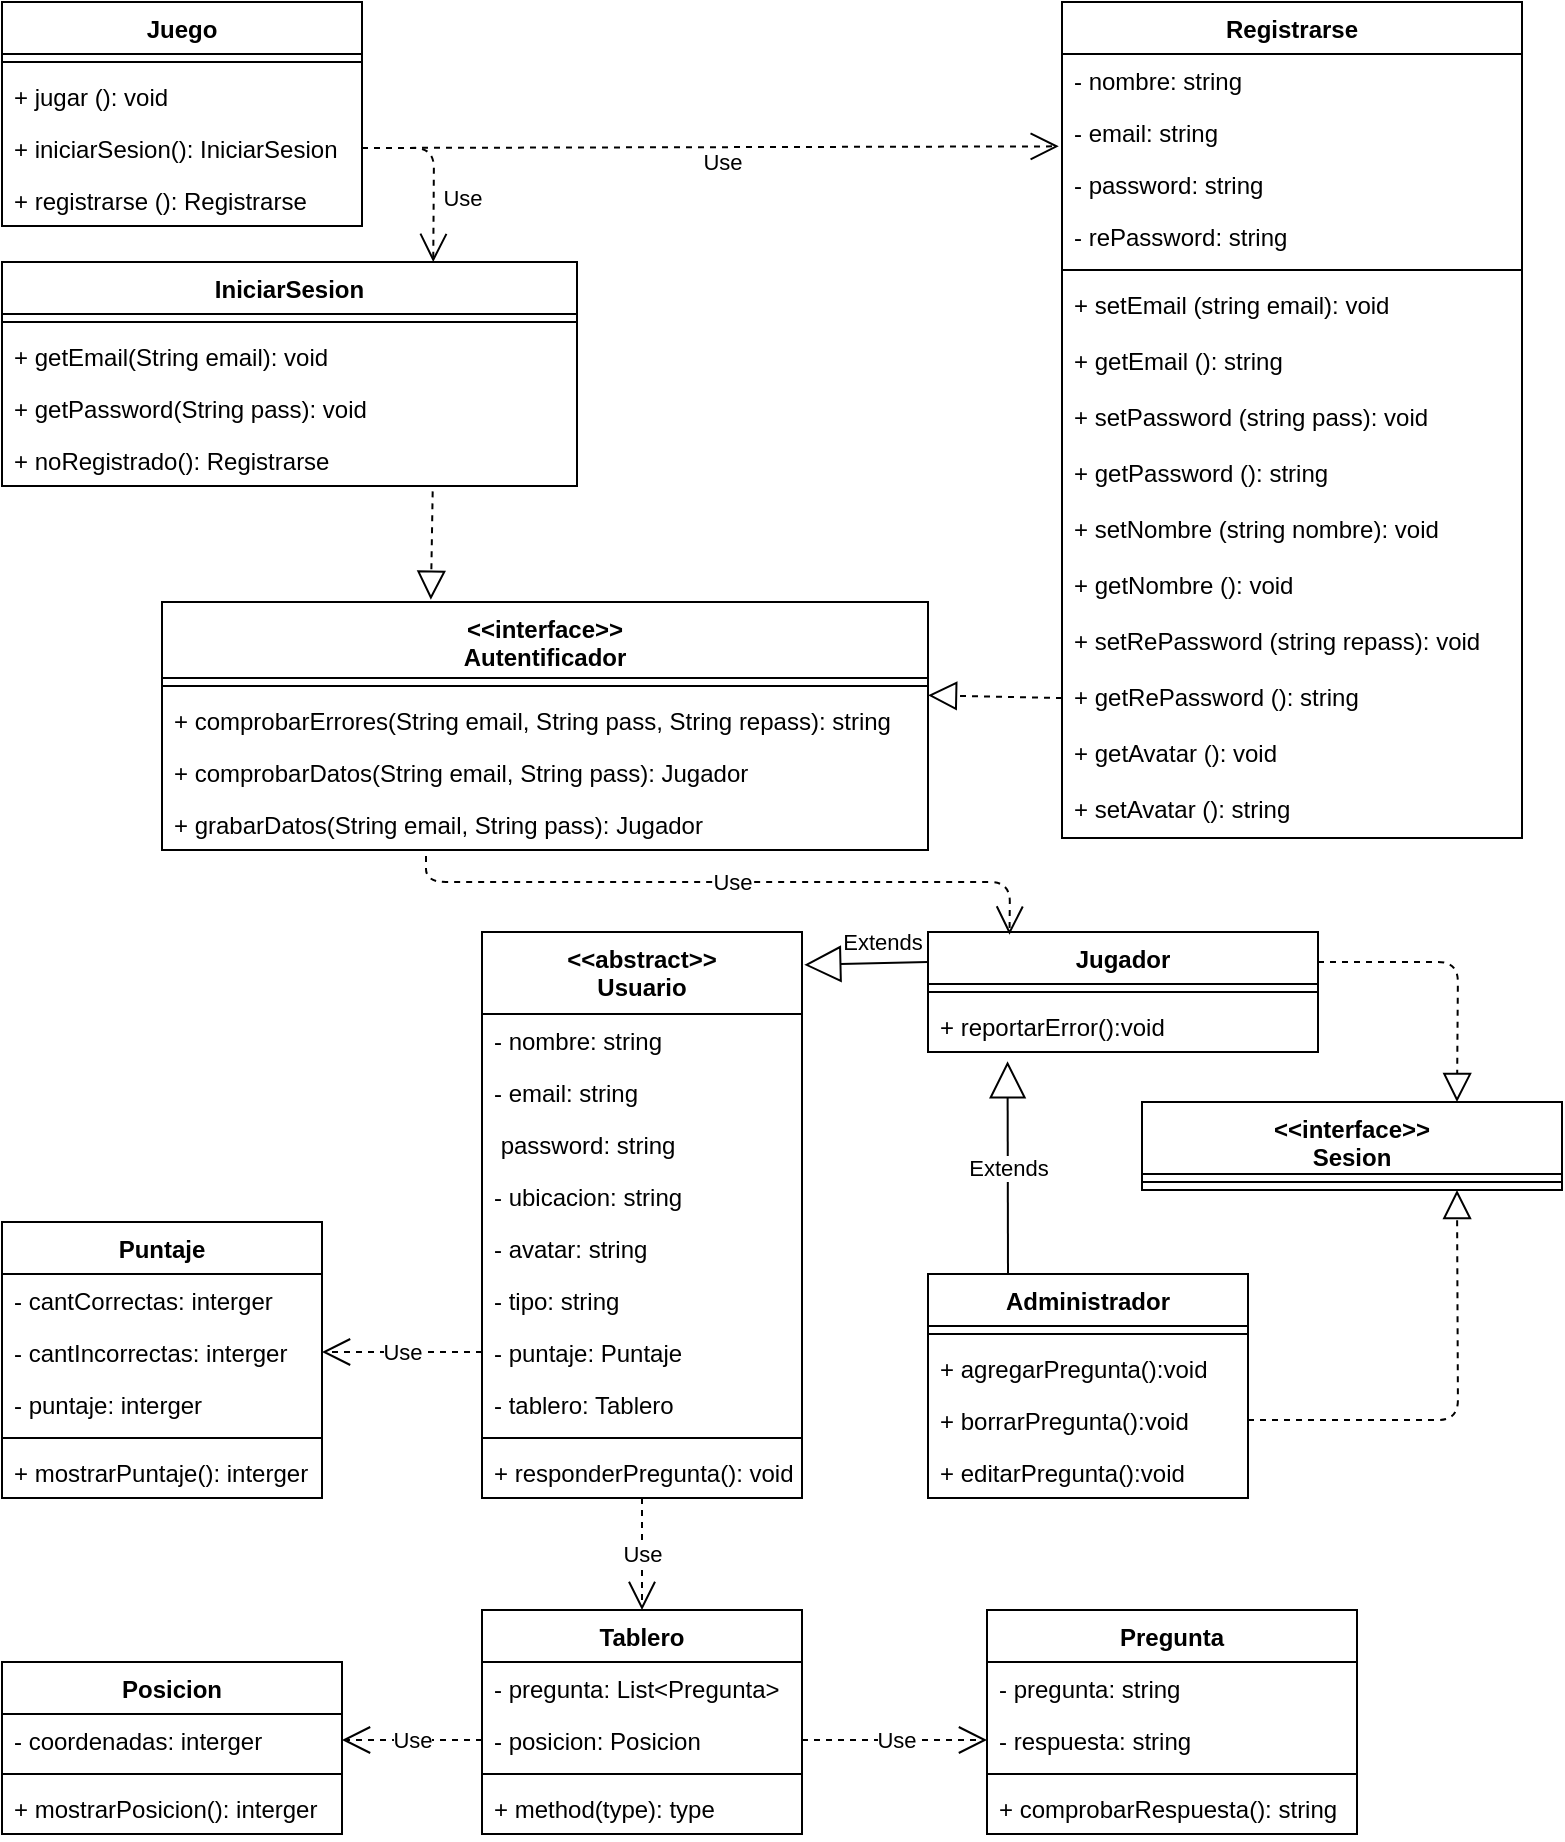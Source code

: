 <mxfile version="12.4.3" type="device" pages="1"><diagram id="LV-7tLsO_5G70Lf-zQmv" name="Page-1"><mxGraphModel dx="1118" dy="471" grid="1" gridSize="10" guides="1" tooltips="1" connect="1" arrows="1" fold="1" page="1" pageScale="1" pageWidth="827" pageHeight="1169" math="0" shadow="0"><root><mxCell id="0"/><mxCell id="1" parent="0"/><mxCell id="Bk5BA-jMQv9knJt7Rfd5-1" value="Juego" style="swimlane;fontStyle=1;align=center;verticalAlign=top;childLayout=stackLayout;horizontal=1;startSize=26;horizontalStack=0;resizeParent=1;resizeParentMax=0;resizeLast=0;collapsible=1;marginBottom=0;" parent="1" vertex="1"><mxGeometry x="40" y="40" width="180" height="112" as="geometry"/></mxCell><mxCell id="Bk5BA-jMQv9knJt7Rfd5-3" value="" style="line;strokeWidth=1;fillColor=none;align=left;verticalAlign=middle;spacingTop=-1;spacingLeft=3;spacingRight=3;rotatable=0;labelPosition=right;points=[];portConstraint=eastwest;" parent="Bk5BA-jMQv9knJt7Rfd5-1" vertex="1"><mxGeometry y="26" width="180" height="8" as="geometry"/></mxCell><mxCell id="Bk5BA-jMQv9knJt7Rfd5-4" value="+ jugar (): void" style="text;strokeColor=none;fillColor=none;align=left;verticalAlign=top;spacingLeft=4;spacingRight=4;overflow=hidden;rotatable=0;points=[[0,0.5],[1,0.5]];portConstraint=eastwest;" parent="Bk5BA-jMQv9knJt7Rfd5-1" vertex="1"><mxGeometry y="34" width="180" height="26" as="geometry"/></mxCell><mxCell id="CwTRaLQh0MgWLr1m6P73-35" value="+ iniciarSesion(): IniciarSesion" style="text;strokeColor=none;fillColor=none;align=left;verticalAlign=top;spacingLeft=4;spacingRight=4;overflow=hidden;rotatable=0;points=[[0,0.5],[1,0.5]];portConstraint=eastwest;" vertex="1" parent="Bk5BA-jMQv9knJt7Rfd5-1"><mxGeometry y="60" width="180" height="26" as="geometry"/></mxCell><mxCell id="CwTRaLQh0MgWLr1m6P73-36" value="+ registrarse (): Registrarse" style="text;strokeColor=none;fillColor=none;align=left;verticalAlign=top;spacingLeft=4;spacingRight=4;overflow=hidden;rotatable=0;points=[[0,0.5],[1,0.5]];portConstraint=eastwest;" vertex="1" parent="Bk5BA-jMQv9knJt7Rfd5-1"><mxGeometry y="86" width="180" height="26" as="geometry"/></mxCell><mxCell id="Bk5BA-jMQv9knJt7Rfd5-5" value="Registrarse" style="swimlane;fontStyle=1;align=center;verticalAlign=top;childLayout=stackLayout;horizontal=1;startSize=26;horizontalStack=0;resizeParent=1;resizeParentMax=0;resizeLast=0;collapsible=1;marginBottom=0;" parent="1" vertex="1"><mxGeometry x="570" y="40" width="230" height="418" as="geometry"/></mxCell><mxCell id="Bk5BA-jMQv9knJt7Rfd5-10" value="- nombre: string" style="text;strokeColor=none;fillColor=none;align=left;verticalAlign=top;spacingLeft=4;spacingRight=4;overflow=hidden;rotatable=0;points=[[0,0.5],[1,0.5]];portConstraint=eastwest;" parent="Bk5BA-jMQv9knJt7Rfd5-5" vertex="1"><mxGeometry y="26" width="230" height="26" as="geometry"/></mxCell><mxCell id="Bk5BA-jMQv9knJt7Rfd5-6" value="- email: string" style="text;strokeColor=none;fillColor=none;align=left;verticalAlign=top;spacingLeft=4;spacingRight=4;overflow=hidden;rotatable=0;points=[[0,0.5],[1,0.5]];portConstraint=eastwest;" parent="Bk5BA-jMQv9knJt7Rfd5-5" vertex="1"><mxGeometry y="52" width="230" height="26" as="geometry"/></mxCell><mxCell id="Bk5BA-jMQv9knJt7Rfd5-9" value="- password: string" style="text;strokeColor=none;fillColor=none;align=left;verticalAlign=top;spacingLeft=4;spacingRight=4;overflow=hidden;rotatable=0;points=[[0,0.5],[1,0.5]];portConstraint=eastwest;" parent="Bk5BA-jMQv9knJt7Rfd5-5" vertex="1"><mxGeometry y="78" width="230" height="26" as="geometry"/></mxCell><mxCell id="CwTRaLQh0MgWLr1m6P73-30" value="- rePassword: string" style="text;strokeColor=none;fillColor=none;align=left;verticalAlign=top;spacingLeft=4;spacingRight=4;overflow=hidden;rotatable=0;points=[[0,0.5],[1,0.5]];portConstraint=eastwest;" vertex="1" parent="Bk5BA-jMQv9knJt7Rfd5-5"><mxGeometry y="104" width="230" height="26" as="geometry"/></mxCell><mxCell id="Bk5BA-jMQv9knJt7Rfd5-7" value="" style="line;strokeWidth=1;fillColor=none;align=left;verticalAlign=middle;spacingTop=-1;spacingLeft=3;spacingRight=3;rotatable=0;labelPosition=right;points=[];portConstraint=eastwest;" parent="Bk5BA-jMQv9knJt7Rfd5-5" vertex="1"><mxGeometry y="130" width="230" height="8" as="geometry"/></mxCell><mxCell id="Bk5BA-jMQv9knJt7Rfd5-8" value="+ setEmail (string email): void&#10;" style="text;strokeColor=none;fillColor=none;align=left;verticalAlign=top;spacingLeft=4;spacingRight=4;overflow=hidden;rotatable=0;points=[[0,0.5],[1,0.5]];portConstraint=eastwest;" parent="Bk5BA-jMQv9knJt7Rfd5-5" vertex="1"><mxGeometry y="138" width="230" height="28" as="geometry"/></mxCell><mxCell id="Bk5BA-jMQv9knJt7Rfd5-11" value="+ getEmail (): string&#10;" style="text;strokeColor=none;fillColor=none;align=left;verticalAlign=top;spacingLeft=4;spacingRight=4;overflow=hidden;rotatable=0;points=[[0,0.5],[1,0.5]];portConstraint=eastwest;" parent="Bk5BA-jMQv9knJt7Rfd5-5" vertex="1"><mxGeometry y="166" width="230" height="28" as="geometry"/></mxCell><mxCell id="Bk5BA-jMQv9knJt7Rfd5-12" value="+ setPassword (string pass): void" style="text;strokeColor=none;fillColor=none;align=left;verticalAlign=top;spacingLeft=4;spacingRight=4;overflow=hidden;rotatable=0;points=[[0,0.5],[1,0.5]];portConstraint=eastwest;" parent="Bk5BA-jMQv9knJt7Rfd5-5" vertex="1"><mxGeometry y="194" width="230" height="28" as="geometry"/></mxCell><mxCell id="CwTRaLQh0MgWLr1m6P73-17" value="+ getPassword (): string" style="text;strokeColor=none;fillColor=none;align=left;verticalAlign=top;spacingLeft=4;spacingRight=4;overflow=hidden;rotatable=0;points=[[0,0.5],[1,0.5]];portConstraint=eastwest;" vertex="1" parent="Bk5BA-jMQv9knJt7Rfd5-5"><mxGeometry y="222" width="230" height="28" as="geometry"/></mxCell><mxCell id="CwTRaLQh0MgWLr1m6P73-18" value="+ setNombre (string nombre): void" style="text;strokeColor=none;fillColor=none;align=left;verticalAlign=top;spacingLeft=4;spacingRight=4;overflow=hidden;rotatable=0;points=[[0,0.5],[1,0.5]];portConstraint=eastwest;" vertex="1" parent="Bk5BA-jMQv9knJt7Rfd5-5"><mxGeometry y="250" width="230" height="28" as="geometry"/></mxCell><mxCell id="CwTRaLQh0MgWLr1m6P73-19" value="+ getNombre (): void" style="text;strokeColor=none;fillColor=none;align=left;verticalAlign=top;spacingLeft=4;spacingRight=4;overflow=hidden;rotatable=0;points=[[0,0.5],[1,0.5]];portConstraint=eastwest;" vertex="1" parent="Bk5BA-jMQv9knJt7Rfd5-5"><mxGeometry y="278" width="230" height="28" as="geometry"/></mxCell><mxCell id="CwTRaLQh0MgWLr1m6P73-31" value="+ setRePassword (string repass): void" style="text;strokeColor=none;fillColor=none;align=left;verticalAlign=top;spacingLeft=4;spacingRight=4;overflow=hidden;rotatable=0;points=[[0,0.5],[1,0.5]];portConstraint=eastwest;" vertex="1" parent="Bk5BA-jMQv9knJt7Rfd5-5"><mxGeometry y="306" width="230" height="28" as="geometry"/></mxCell><mxCell id="CwTRaLQh0MgWLr1m6P73-32" value="+ getRePassword (): string" style="text;strokeColor=none;fillColor=none;align=left;verticalAlign=top;spacingLeft=4;spacingRight=4;overflow=hidden;rotatable=0;points=[[0,0.5],[1,0.5]];portConstraint=eastwest;" vertex="1" parent="Bk5BA-jMQv9knJt7Rfd5-5"><mxGeometry y="334" width="230" height="28" as="geometry"/></mxCell><mxCell id="CwTRaLQh0MgWLr1m6P73-45" value="+ getAvatar (): void" style="text;strokeColor=none;fillColor=none;align=left;verticalAlign=top;spacingLeft=4;spacingRight=4;overflow=hidden;rotatable=0;points=[[0,0.5],[1,0.5]];portConstraint=eastwest;" vertex="1" parent="Bk5BA-jMQv9knJt7Rfd5-5"><mxGeometry y="362" width="230" height="28" as="geometry"/></mxCell><mxCell id="CwTRaLQh0MgWLr1m6P73-46" value="+ setAvatar (): string" style="text;strokeColor=none;fillColor=none;align=left;verticalAlign=top;spacingLeft=4;spacingRight=4;overflow=hidden;rotatable=0;points=[[0,0.5],[1,0.5]];portConstraint=eastwest;" vertex="1" parent="Bk5BA-jMQv9knJt7Rfd5-5"><mxGeometry y="390" width="230" height="28" as="geometry"/></mxCell><mxCell id="Bk5BA-jMQv9knJt7Rfd5-19" value="&lt;&lt;interface&gt;&gt;&#10;Autentificador" style="swimlane;fontStyle=1;align=center;verticalAlign=top;childLayout=stackLayout;horizontal=1;startSize=38;horizontalStack=0;resizeParent=1;resizeParentMax=0;resizeLast=0;collapsible=1;marginBottom=0;" parent="1" vertex="1"><mxGeometry x="120" y="340" width="383" height="124" as="geometry"/></mxCell><mxCell id="Bk5BA-jMQv9knJt7Rfd5-21" value="" style="line;strokeWidth=1;fillColor=none;align=left;verticalAlign=middle;spacingTop=-1;spacingLeft=3;spacingRight=3;rotatable=0;labelPosition=right;points=[];portConstraint=eastwest;" parent="Bk5BA-jMQv9knJt7Rfd5-19" vertex="1"><mxGeometry y="38" width="383" height="8" as="geometry"/></mxCell><mxCell id="Bk5BA-jMQv9knJt7Rfd5-22" value="+ comprobarErrores(String email, String pass, String repass): string" style="text;strokeColor=none;fillColor=none;align=left;verticalAlign=top;spacingLeft=4;spacingRight=4;overflow=hidden;rotatable=0;points=[[0,0.5],[1,0.5]];portConstraint=eastwest;" parent="Bk5BA-jMQv9knJt7Rfd5-19" vertex="1"><mxGeometry y="46" width="383" height="26" as="geometry"/></mxCell><mxCell id="CwTRaLQh0MgWLr1m6P73-29" value="+ comprobarDatos(String email, String pass): Jugador" style="text;strokeColor=none;fillColor=none;align=left;verticalAlign=top;spacingLeft=4;spacingRight=4;overflow=hidden;rotatable=0;points=[[0,0.5],[1,0.5]];portConstraint=eastwest;" vertex="1" parent="Bk5BA-jMQv9knJt7Rfd5-19"><mxGeometry y="72" width="383" height="26" as="geometry"/></mxCell><mxCell id="CwTRaLQh0MgWLr1m6P73-26" value="+ grabarDatos(String email, String pass): Jugador" style="text;strokeColor=none;fillColor=none;align=left;verticalAlign=top;spacingLeft=4;spacingRight=4;overflow=hidden;rotatable=0;points=[[0,0.5],[1,0.5]];portConstraint=eastwest;" vertex="1" parent="Bk5BA-jMQv9knJt7Rfd5-19"><mxGeometry y="98" width="383" height="26" as="geometry"/></mxCell><mxCell id="Bk5BA-jMQv9knJt7Rfd5-23" value="Administrador" style="swimlane;fontStyle=1;align=center;verticalAlign=top;childLayout=stackLayout;horizontal=1;startSize=26;horizontalStack=0;resizeParent=1;resizeParentMax=0;resizeLast=0;collapsible=1;marginBottom=0;" parent="1" vertex="1"><mxGeometry x="503" y="676" width="160" height="112" as="geometry"/></mxCell><mxCell id="Bk5BA-jMQv9knJt7Rfd5-25" value="" style="line;strokeWidth=1;fillColor=none;align=left;verticalAlign=middle;spacingTop=-1;spacingLeft=3;spacingRight=3;rotatable=0;labelPosition=right;points=[];portConstraint=eastwest;" parent="Bk5BA-jMQv9knJt7Rfd5-23" vertex="1"><mxGeometry y="26" width="160" height="8" as="geometry"/></mxCell><mxCell id="Bk5BA-jMQv9knJt7Rfd5-26" value="+ agregarPregunta():void" style="text;strokeColor=none;fillColor=none;align=left;verticalAlign=top;spacingLeft=4;spacingRight=4;overflow=hidden;rotatable=0;points=[[0,0.5],[1,0.5]];portConstraint=eastwest;" parent="Bk5BA-jMQv9knJt7Rfd5-23" vertex="1"><mxGeometry y="34" width="160" height="26" as="geometry"/></mxCell><mxCell id="CwTRaLQh0MgWLr1m6P73-50" value="+ borrarPregunta():void" style="text;strokeColor=none;fillColor=none;align=left;verticalAlign=top;spacingLeft=4;spacingRight=4;overflow=hidden;rotatable=0;points=[[0,0.5],[1,0.5]];portConstraint=eastwest;" vertex="1" parent="Bk5BA-jMQv9knJt7Rfd5-23"><mxGeometry y="60" width="160" height="26" as="geometry"/></mxCell><mxCell id="CwTRaLQh0MgWLr1m6P73-51" value="+ editarPregunta():void" style="text;strokeColor=none;fillColor=none;align=left;verticalAlign=top;spacingLeft=4;spacingRight=4;overflow=hidden;rotatable=0;points=[[0,0.5],[1,0.5]];portConstraint=eastwest;" vertex="1" parent="Bk5BA-jMQv9knJt7Rfd5-23"><mxGeometry y="86" width="160" height="26" as="geometry"/></mxCell><mxCell id="Bk5BA-jMQv9knJt7Rfd5-27" value="Jugador" style="swimlane;fontStyle=1;align=center;verticalAlign=top;childLayout=stackLayout;horizontal=1;startSize=26;horizontalStack=0;resizeParent=1;resizeParentMax=0;resizeLast=0;collapsible=1;marginBottom=0;" parent="1" vertex="1"><mxGeometry x="503" y="505" width="195" height="60" as="geometry"/></mxCell><mxCell id="Bk5BA-jMQv9knJt7Rfd5-29" value="" style="line;strokeWidth=1;fillColor=none;align=left;verticalAlign=middle;spacingTop=-1;spacingLeft=3;spacingRight=3;rotatable=0;labelPosition=right;points=[];portConstraint=eastwest;" parent="Bk5BA-jMQv9knJt7Rfd5-27" vertex="1"><mxGeometry y="26" width="195" height="8" as="geometry"/></mxCell><mxCell id="Bk5BA-jMQv9knJt7Rfd5-30" value="+ reportarError():void" style="text;strokeColor=none;fillColor=none;align=left;verticalAlign=top;spacingLeft=4;spacingRight=4;overflow=hidden;rotatable=0;points=[[0,0.5],[1,0.5]];portConstraint=eastwest;" parent="Bk5BA-jMQv9knJt7Rfd5-27" vertex="1"><mxGeometry y="34" width="195" height="26" as="geometry"/></mxCell><mxCell id="Bk5BA-jMQv9knJt7Rfd5-31" value="&lt;&lt;interface&gt;&gt;&#10;Sesion" style="swimlane;fontStyle=1;align=center;verticalAlign=top;childLayout=stackLayout;horizontal=1;startSize=36;horizontalStack=0;resizeParent=1;resizeParentMax=0;resizeLast=0;collapsible=1;marginBottom=0;" parent="1" vertex="1"><mxGeometry x="610" y="590" width="210" height="44" as="geometry"/></mxCell><mxCell id="Bk5BA-jMQv9knJt7Rfd5-33" value="" style="line;strokeWidth=1;fillColor=none;align=left;verticalAlign=middle;spacingTop=-1;spacingLeft=3;spacingRight=3;rotatable=0;labelPosition=right;points=[];portConstraint=eastwest;" parent="Bk5BA-jMQv9knJt7Rfd5-31" vertex="1"><mxGeometry y="36" width="210" height="8" as="geometry"/></mxCell><mxCell id="Bk5BA-jMQv9knJt7Rfd5-35" value="IniciarSesion" style="swimlane;fontStyle=1;align=center;verticalAlign=top;childLayout=stackLayout;horizontal=1;startSize=26;horizontalStack=0;resizeParent=1;resizeParentMax=0;resizeLast=0;collapsible=1;marginBottom=0;" parent="1" vertex="1"><mxGeometry x="40" y="170" width="287.5" height="112" as="geometry"/></mxCell><mxCell id="Bk5BA-jMQv9knJt7Rfd5-37" value="" style="line;strokeWidth=1;fillColor=none;align=left;verticalAlign=middle;spacingTop=-1;spacingLeft=3;spacingRight=3;rotatable=0;labelPosition=right;points=[];portConstraint=eastwest;" parent="Bk5BA-jMQv9knJt7Rfd5-35" vertex="1"><mxGeometry y="26" width="287.5" height="8" as="geometry"/></mxCell><mxCell id="Bk5BA-jMQv9knJt7Rfd5-38" value="+ getEmail(String email): void" style="text;strokeColor=none;fillColor=none;align=left;verticalAlign=top;spacingLeft=4;spacingRight=4;overflow=hidden;rotatable=0;points=[[0,0.5],[1,0.5]];portConstraint=eastwest;" parent="Bk5BA-jMQv9knJt7Rfd5-35" vertex="1"><mxGeometry y="34" width="287.5" height="26" as="geometry"/></mxCell><mxCell id="Bk5BA-jMQv9knJt7Rfd5-39" value="+ getPassword(String pass): void" style="text;strokeColor=none;fillColor=none;align=left;verticalAlign=top;spacingLeft=4;spacingRight=4;overflow=hidden;rotatable=0;points=[[0,0.5],[1,0.5]];portConstraint=eastwest;" parent="Bk5BA-jMQv9knJt7Rfd5-35" vertex="1"><mxGeometry y="60" width="287.5" height="26" as="geometry"/></mxCell><mxCell id="CwTRaLQh0MgWLr1m6P73-20" value="+ noRegistrado(): Registrarse" style="text;strokeColor=none;fillColor=none;align=left;verticalAlign=top;spacingLeft=4;spacingRight=4;overflow=hidden;rotatable=0;points=[[0,0.5],[1,0.5]];portConstraint=eastwest;" vertex="1" parent="Bk5BA-jMQv9knJt7Rfd5-35"><mxGeometry y="86" width="287.5" height="26" as="geometry"/></mxCell><mxCell id="CwTRaLQh0MgWLr1m6P73-1" value="&lt;&lt;abstract&gt;&gt;&#10;Usuario" style="swimlane;fontStyle=1;align=center;verticalAlign=top;childLayout=stackLayout;horizontal=1;startSize=41;horizontalStack=0;resizeParent=1;resizeParentMax=0;resizeLast=0;collapsible=1;marginBottom=0;" vertex="1" parent="1"><mxGeometry x="280" y="505" width="160" height="283" as="geometry"/></mxCell><mxCell id="CwTRaLQh0MgWLr1m6P73-2" value="- nombre: string" style="text;strokeColor=none;fillColor=none;align=left;verticalAlign=top;spacingLeft=4;spacingRight=4;overflow=hidden;rotatable=0;points=[[0,0.5],[1,0.5]];portConstraint=eastwest;" vertex="1" parent="CwTRaLQh0MgWLr1m6P73-1"><mxGeometry y="41" width="160" height="26" as="geometry"/></mxCell><mxCell id="CwTRaLQh0MgWLr1m6P73-41" value="- email: string" style="text;strokeColor=none;fillColor=none;align=left;verticalAlign=top;spacingLeft=4;spacingRight=4;overflow=hidden;rotatable=0;points=[[0,0.5],[1,0.5]];portConstraint=eastwest;" vertex="1" parent="CwTRaLQh0MgWLr1m6P73-1"><mxGeometry y="67" width="160" height="26" as="geometry"/></mxCell><mxCell id="CwTRaLQh0MgWLr1m6P73-43" value=" password: string" style="text;strokeColor=none;fillColor=none;align=left;verticalAlign=top;spacingLeft=4;spacingRight=4;overflow=hidden;rotatable=0;points=[[0,0.5],[1,0.5]];portConstraint=eastwest;" vertex="1" parent="CwTRaLQh0MgWLr1m6P73-1"><mxGeometry y="93" width="160" height="26" as="geometry"/></mxCell><mxCell id="CwTRaLQh0MgWLr1m6P73-44" value="- ubicacion: string" style="text;strokeColor=none;fillColor=none;align=left;verticalAlign=top;spacingLeft=4;spacingRight=4;overflow=hidden;rotatable=0;points=[[0,0.5],[1,0.5]];portConstraint=eastwest;" vertex="1" parent="CwTRaLQh0MgWLr1m6P73-1"><mxGeometry y="119" width="160" height="26" as="geometry"/></mxCell><mxCell id="CwTRaLQh0MgWLr1m6P73-47" value="- avatar: string" style="text;strokeColor=none;fillColor=none;align=left;verticalAlign=top;spacingLeft=4;spacingRight=4;overflow=hidden;rotatable=0;points=[[0,0.5],[1,0.5]];portConstraint=eastwest;" vertex="1" parent="CwTRaLQh0MgWLr1m6P73-1"><mxGeometry y="145" width="160" height="26" as="geometry"/></mxCell><mxCell id="CwTRaLQh0MgWLr1m6P73-49" value="- tipo: string" style="text;strokeColor=none;fillColor=none;align=left;verticalAlign=top;spacingLeft=4;spacingRight=4;overflow=hidden;rotatable=0;points=[[0,0.5],[1,0.5]];portConstraint=eastwest;" vertex="1" parent="CwTRaLQh0MgWLr1m6P73-1"><mxGeometry y="171" width="160" height="26" as="geometry"/></mxCell><mxCell id="CwTRaLQh0MgWLr1m6P73-48" value="- puntaje: Puntaje" style="text;strokeColor=none;fillColor=none;align=left;verticalAlign=top;spacingLeft=4;spacingRight=4;overflow=hidden;rotatable=0;points=[[0,0.5],[1,0.5]];portConstraint=eastwest;" vertex="1" parent="CwTRaLQh0MgWLr1m6P73-1"><mxGeometry y="197" width="160" height="26" as="geometry"/></mxCell><mxCell id="CwTRaLQh0MgWLr1m6P73-73" value="- tablero: Tablero" style="text;strokeColor=none;fillColor=none;align=left;verticalAlign=top;spacingLeft=4;spacingRight=4;overflow=hidden;rotatable=0;points=[[0,0.5],[1,0.5]];portConstraint=eastwest;" vertex="1" parent="CwTRaLQh0MgWLr1m6P73-1"><mxGeometry y="223" width="160" height="26" as="geometry"/></mxCell><mxCell id="CwTRaLQh0MgWLr1m6P73-42" value="" style="line;strokeWidth=1;fillColor=none;align=left;verticalAlign=middle;spacingTop=-1;spacingLeft=3;spacingRight=3;rotatable=0;labelPosition=right;points=[];portConstraint=eastwest;" vertex="1" parent="CwTRaLQh0MgWLr1m6P73-1"><mxGeometry y="249" width="160" height="8" as="geometry"/></mxCell><mxCell id="CwTRaLQh0MgWLr1m6P73-54" value="+ responderPregunta(): void" style="text;strokeColor=none;fillColor=none;align=left;verticalAlign=top;spacingLeft=4;spacingRight=4;overflow=hidden;rotatable=0;points=[[0,0.5],[1,0.5]];portConstraint=eastwest;" vertex="1" parent="CwTRaLQh0MgWLr1m6P73-1"><mxGeometry y="257" width="160" height="26" as="geometry"/></mxCell><mxCell id="CwTRaLQh0MgWLr1m6P73-57" value="Posicion" style="swimlane;fontStyle=1;align=center;verticalAlign=top;childLayout=stackLayout;horizontal=1;startSize=26;horizontalStack=0;resizeParent=1;resizeParentMax=0;resizeLast=0;collapsible=1;marginBottom=0;" vertex="1" parent="1"><mxGeometry x="40" y="870" width="170" height="86" as="geometry"/></mxCell><mxCell id="CwTRaLQh0MgWLr1m6P73-58" value="- coordenadas: interger" style="text;strokeColor=none;fillColor=none;align=left;verticalAlign=top;spacingLeft=4;spacingRight=4;overflow=hidden;rotatable=0;points=[[0,0.5],[1,0.5]];portConstraint=eastwest;" vertex="1" parent="CwTRaLQh0MgWLr1m6P73-57"><mxGeometry y="26" width="170" height="26" as="geometry"/></mxCell><mxCell id="CwTRaLQh0MgWLr1m6P73-59" value="" style="line;strokeWidth=1;fillColor=none;align=left;verticalAlign=middle;spacingTop=-1;spacingLeft=3;spacingRight=3;rotatable=0;labelPosition=right;points=[];portConstraint=eastwest;" vertex="1" parent="CwTRaLQh0MgWLr1m6P73-57"><mxGeometry y="52" width="170" height="8" as="geometry"/></mxCell><mxCell id="CwTRaLQh0MgWLr1m6P73-60" value="+ mostrarPosicion(): interger" style="text;strokeColor=none;fillColor=none;align=left;verticalAlign=top;spacingLeft=4;spacingRight=4;overflow=hidden;rotatable=0;points=[[0,0.5],[1,0.5]];portConstraint=eastwest;" vertex="1" parent="CwTRaLQh0MgWLr1m6P73-57"><mxGeometry y="60" width="170" height="26" as="geometry"/></mxCell><mxCell id="CwTRaLQh0MgWLr1m6P73-62" value="Puntaje" style="swimlane;fontStyle=1;align=center;verticalAlign=top;childLayout=stackLayout;horizontal=1;startSize=26;horizontalStack=0;resizeParent=1;resizeParentMax=0;resizeLast=0;collapsible=1;marginBottom=0;" vertex="1" parent="1"><mxGeometry x="40" y="650" width="160" height="138" as="geometry"/></mxCell><mxCell id="CwTRaLQh0MgWLr1m6P73-63" value="- cantCorrectas: interger" style="text;strokeColor=none;fillColor=none;align=left;verticalAlign=top;spacingLeft=4;spacingRight=4;overflow=hidden;rotatable=0;points=[[0,0.5],[1,0.5]];portConstraint=eastwest;" vertex="1" parent="CwTRaLQh0MgWLr1m6P73-62"><mxGeometry y="26" width="160" height="26" as="geometry"/></mxCell><mxCell id="CwTRaLQh0MgWLr1m6P73-66" value="- cantIncorrectas: interger" style="text;strokeColor=none;fillColor=none;align=left;verticalAlign=top;spacingLeft=4;spacingRight=4;overflow=hidden;rotatable=0;points=[[0,0.5],[1,0.5]];portConstraint=eastwest;" vertex="1" parent="CwTRaLQh0MgWLr1m6P73-62"><mxGeometry y="52" width="160" height="26" as="geometry"/></mxCell><mxCell id="CwTRaLQh0MgWLr1m6P73-89" value="- puntaje: interger" style="text;strokeColor=none;fillColor=none;align=left;verticalAlign=top;spacingLeft=4;spacingRight=4;overflow=hidden;rotatable=0;points=[[0,0.5],[1,0.5]];portConstraint=eastwest;" vertex="1" parent="CwTRaLQh0MgWLr1m6P73-62"><mxGeometry y="78" width="160" height="26" as="geometry"/></mxCell><mxCell id="CwTRaLQh0MgWLr1m6P73-64" value="" style="line;strokeWidth=1;fillColor=none;align=left;verticalAlign=middle;spacingTop=-1;spacingLeft=3;spacingRight=3;rotatable=0;labelPosition=right;points=[];portConstraint=eastwest;" vertex="1" parent="CwTRaLQh0MgWLr1m6P73-62"><mxGeometry y="104" width="160" height="8" as="geometry"/></mxCell><mxCell id="CwTRaLQh0MgWLr1m6P73-65" value="+ mostrarPuntaje(): interger" style="text;strokeColor=none;fillColor=none;align=left;verticalAlign=top;spacingLeft=4;spacingRight=4;overflow=hidden;rotatable=0;points=[[0,0.5],[1,0.5]];portConstraint=eastwest;" vertex="1" parent="CwTRaLQh0MgWLr1m6P73-62"><mxGeometry y="112" width="160" height="26" as="geometry"/></mxCell><mxCell id="CwTRaLQh0MgWLr1m6P73-67" value="Tablero" style="swimlane;fontStyle=1;align=center;verticalAlign=top;childLayout=stackLayout;horizontal=1;startSize=26;horizontalStack=0;resizeParent=1;resizeParentMax=0;resizeLast=0;collapsible=1;marginBottom=0;" vertex="1" parent="1"><mxGeometry x="280" y="844" width="160" height="112" as="geometry"/></mxCell><mxCell id="CwTRaLQh0MgWLr1m6P73-68" value="- pregunta: List&lt;Pregunta&gt;" style="text;strokeColor=none;fillColor=none;align=left;verticalAlign=top;spacingLeft=4;spacingRight=4;overflow=hidden;rotatable=0;points=[[0,0.5],[1,0.5]];portConstraint=eastwest;" vertex="1" parent="CwTRaLQh0MgWLr1m6P73-67"><mxGeometry y="26" width="160" height="26" as="geometry"/></mxCell><mxCell id="CwTRaLQh0MgWLr1m6P73-81" value="- posicion: Posicion" style="text;strokeColor=none;fillColor=none;align=left;verticalAlign=top;spacingLeft=4;spacingRight=4;overflow=hidden;rotatable=0;points=[[0,0.5],[1,0.5]];portConstraint=eastwest;" vertex="1" parent="CwTRaLQh0MgWLr1m6P73-67"><mxGeometry y="52" width="160" height="26" as="geometry"/></mxCell><mxCell id="CwTRaLQh0MgWLr1m6P73-69" value="" style="line;strokeWidth=1;fillColor=none;align=left;verticalAlign=middle;spacingTop=-1;spacingLeft=3;spacingRight=3;rotatable=0;labelPosition=right;points=[];portConstraint=eastwest;" vertex="1" parent="CwTRaLQh0MgWLr1m6P73-67"><mxGeometry y="78" width="160" height="8" as="geometry"/></mxCell><mxCell id="CwTRaLQh0MgWLr1m6P73-70" value="+ method(type): type" style="text;strokeColor=none;fillColor=none;align=left;verticalAlign=top;spacingLeft=4;spacingRight=4;overflow=hidden;rotatable=0;points=[[0,0.5],[1,0.5]];portConstraint=eastwest;" vertex="1" parent="CwTRaLQh0MgWLr1m6P73-67"><mxGeometry y="86" width="160" height="26" as="geometry"/></mxCell><mxCell id="CwTRaLQh0MgWLr1m6P73-74" value="Pregunta" style="swimlane;fontStyle=1;align=center;verticalAlign=top;childLayout=stackLayout;horizontal=1;startSize=26;horizontalStack=0;resizeParent=1;resizeParentMax=0;resizeLast=0;collapsible=1;marginBottom=0;" vertex="1" parent="1"><mxGeometry x="532.5" y="844" width="185" height="112" as="geometry"/></mxCell><mxCell id="CwTRaLQh0MgWLr1m6P73-75" value="- pregunta: string" style="text;strokeColor=none;fillColor=none;align=left;verticalAlign=top;spacingLeft=4;spacingRight=4;overflow=hidden;rotatable=0;points=[[0,0.5],[1,0.5]];portConstraint=eastwest;" vertex="1" parent="CwTRaLQh0MgWLr1m6P73-74"><mxGeometry y="26" width="185" height="26" as="geometry"/></mxCell><mxCell id="CwTRaLQh0MgWLr1m6P73-78" value="- respuesta: string" style="text;strokeColor=none;fillColor=none;align=left;verticalAlign=top;spacingLeft=4;spacingRight=4;overflow=hidden;rotatable=0;points=[[0,0.5],[1,0.5]];portConstraint=eastwest;" vertex="1" parent="CwTRaLQh0MgWLr1m6P73-74"><mxGeometry y="52" width="185" height="26" as="geometry"/></mxCell><mxCell id="CwTRaLQh0MgWLr1m6P73-76" value="" style="line;strokeWidth=1;fillColor=none;align=left;verticalAlign=middle;spacingTop=-1;spacingLeft=3;spacingRight=3;rotatable=0;labelPosition=right;points=[];portConstraint=eastwest;" vertex="1" parent="CwTRaLQh0MgWLr1m6P73-74"><mxGeometry y="78" width="185" height="8" as="geometry"/></mxCell><mxCell id="CwTRaLQh0MgWLr1m6P73-77" value="+ comprobarRespuesta(): string" style="text;strokeColor=none;fillColor=none;align=left;verticalAlign=top;spacingLeft=4;spacingRight=4;overflow=hidden;rotatable=0;points=[[0,0.5],[1,0.5]];portConstraint=eastwest;" vertex="1" parent="CwTRaLQh0MgWLr1m6P73-74"><mxGeometry y="86" width="185" height="26" as="geometry"/></mxCell><mxCell id="CwTRaLQh0MgWLr1m6P73-103" value="Use" style="endArrow=open;endSize=12;dashed=1;html=1;exitX=0;exitY=0.5;exitDx=0;exitDy=0;entryX=1;entryY=0.5;entryDx=0;entryDy=0;" edge="1" parent="1" source="CwTRaLQh0MgWLr1m6P73-81" target="CwTRaLQh0MgWLr1m6P73-58"><mxGeometry width="160" relative="1" as="geometry"><mxPoint x="240" y="990" as="sourcePoint"/><mxPoint x="400" y="990" as="targetPoint"/></mxGeometry></mxCell><mxCell id="CwTRaLQh0MgWLr1m6P73-104" value="Use" style="endArrow=open;endSize=12;dashed=1;html=1;exitX=0.5;exitY=1;exitDx=0;exitDy=0;entryX=0.5;entryY=0;entryDx=0;entryDy=0;" edge="1" parent="1" source="CwTRaLQh0MgWLr1m6P73-1" target="CwTRaLQh0MgWLr1m6P73-67"><mxGeometry width="160" relative="1" as="geometry"><mxPoint x="400" y="820" as="sourcePoint"/><mxPoint x="560" y="820" as="targetPoint"/></mxGeometry></mxCell><mxCell id="CwTRaLQh0MgWLr1m6P73-105" value="Use" style="endArrow=open;endSize=12;dashed=1;html=1;exitX=1;exitY=0.5;exitDx=0;exitDy=0;entryX=0;entryY=0.5;entryDx=0;entryDy=0;" edge="1" parent="1" source="CwTRaLQh0MgWLr1m6P73-81" target="CwTRaLQh0MgWLr1m6P73-78"><mxGeometry width="160" relative="1" as="geometry"><mxPoint x="500" y="870" as="sourcePoint"/><mxPoint x="660" y="870" as="targetPoint"/></mxGeometry></mxCell><mxCell id="CwTRaLQh0MgWLr1m6P73-106" value="Use" style="endArrow=open;endSize=12;dashed=1;html=1;exitX=0;exitY=0.5;exitDx=0;exitDy=0;entryX=1;entryY=0.5;entryDx=0;entryDy=0;" edge="1" parent="1" source="CwTRaLQh0MgWLr1m6P73-48" target="CwTRaLQh0MgWLr1m6P73-66"><mxGeometry width="160" relative="1" as="geometry"><mxPoint x="280" y="710" as="sourcePoint"/><mxPoint x="440" y="710" as="targetPoint"/></mxGeometry></mxCell><mxCell id="CwTRaLQh0MgWLr1m6P73-113" value="Use" style="endArrow=open;endSize=12;dashed=1;html=1;exitX=1;exitY=0.5;exitDx=0;exitDy=0;entryX=-0.007;entryY=0.776;entryDx=0;entryDy=0;entryPerimeter=0;" edge="1" parent="1" source="CwTRaLQh0MgWLr1m6P73-35" target="Bk5BA-jMQv9knJt7Rfd5-6"><mxGeometry x="0.031" y="-7" width="160" relative="1" as="geometry"><mxPoint x="230" y="110" as="sourcePoint"/><mxPoint x="390" y="110" as="targetPoint"/><mxPoint as="offset"/></mxGeometry></mxCell><mxCell id="CwTRaLQh0MgWLr1m6P73-114" value="Use" style="endArrow=open;endSize=12;dashed=1;html=1;exitX=1;exitY=0.5;exitDx=0;exitDy=0;entryX=0.75;entryY=0;entryDx=0;entryDy=0;" edge="1" parent="1" source="CwTRaLQh0MgWLr1m6P73-35" target="Bk5BA-jMQv9knJt7Rfd5-35"><mxGeometry x="0.3" y="14" width="160" relative="1" as="geometry"><mxPoint x="280" y="160" as="sourcePoint"/><mxPoint x="440" y="160" as="targetPoint"/><Array as="points"><mxPoint x="256" y="113"/></Array><mxPoint as="offset"/></mxGeometry></mxCell><mxCell id="CwTRaLQh0MgWLr1m6P73-116" value="" style="endArrow=block;dashed=1;endFill=0;endSize=12;html=1;exitX=0;exitY=0.5;exitDx=0;exitDy=0;entryX=1;entryY=0.025;entryDx=0;entryDy=0;entryPerimeter=0;" edge="1" parent="1" source="CwTRaLQh0MgWLr1m6P73-32" target="Bk5BA-jMQv9knJt7Rfd5-22"><mxGeometry width="160" relative="1" as="geometry"><mxPoint x="420" y="280" as="sourcePoint"/><mxPoint x="430" y="387" as="targetPoint"/></mxGeometry></mxCell><mxCell id="CwTRaLQh0MgWLr1m6P73-117" value="" style="endArrow=block;dashed=1;endFill=0;endSize=12;html=1;exitX=0.749;exitY=1.103;exitDx=0;exitDy=0;exitPerimeter=0;entryX=0.351;entryY=-0.009;entryDx=0;entryDy=0;entryPerimeter=0;" edge="1" parent="1" source="CwTRaLQh0MgWLr1m6P73-20" target="Bk5BA-jMQv9knJt7Rfd5-19"><mxGeometry width="160" relative="1" as="geometry"><mxPoint x="170" y="310" as="sourcePoint"/><mxPoint x="330" y="310" as="targetPoint"/></mxGeometry></mxCell><mxCell id="CwTRaLQh0MgWLr1m6P73-121" value="Extends" style="endArrow=block;endSize=16;endFill=0;html=1;exitX=0.25;exitY=0;exitDx=0;exitDy=0;entryX=0.204;entryY=1.179;entryDx=0;entryDy=0;entryPerimeter=0;" edge="1" parent="1" source="Bk5BA-jMQv9knJt7Rfd5-23" target="Bk5BA-jMQv9knJt7Rfd5-30"><mxGeometry width="160" relative="1" as="geometry"><mxPoint x="520" y="620" as="sourcePoint"/><mxPoint x="680" y="620" as="targetPoint"/></mxGeometry></mxCell><mxCell id="CwTRaLQh0MgWLr1m6P73-122" value="" style="endArrow=block;dashed=1;endFill=0;endSize=12;html=1;exitX=1;exitY=0.5;exitDx=0;exitDy=0;entryX=0.75;entryY=1;entryDx=0;entryDy=0;" edge="1" parent="1" source="CwTRaLQh0MgWLr1m6P73-50" target="Bk5BA-jMQv9knJt7Rfd5-31"><mxGeometry width="160" relative="1" as="geometry"><mxPoint x="690" y="730" as="sourcePoint"/><mxPoint x="850" y="730" as="targetPoint"/><Array as="points"><mxPoint x="768" y="749"/></Array></mxGeometry></mxCell><mxCell id="CwTRaLQh0MgWLr1m6P73-123" value="" style="endArrow=block;dashed=1;endFill=0;endSize=12;html=1;entryX=0.75;entryY=0;entryDx=0;entryDy=0;exitX=1;exitY=0.25;exitDx=0;exitDy=0;" edge="1" parent="1" source="Bk5BA-jMQv9knJt7Rfd5-27" target="Bk5BA-jMQv9knJt7Rfd5-31"><mxGeometry width="160" relative="1" as="geometry"><mxPoint x="510" y="480" as="sourcePoint"/><mxPoint x="670" y="480" as="targetPoint"/><Array as="points"><mxPoint x="768" y="520"/></Array></mxGeometry></mxCell><mxCell id="CwTRaLQh0MgWLr1m6P73-124" value="Use" style="endArrow=open;endSize=12;dashed=1;html=1;entryX=0.209;entryY=0.022;entryDx=0;entryDy=0;entryPerimeter=0;" edge="1" parent="1" target="Bk5BA-jMQv9knJt7Rfd5-27"><mxGeometry width="160" relative="1" as="geometry"><mxPoint x="252" y="467" as="sourcePoint"/><mxPoint x="520" y="480" as="targetPoint"/><Array as="points"><mxPoint x="252" y="480"/><mxPoint x="544" y="480"/></Array></mxGeometry></mxCell><mxCell id="CwTRaLQh0MgWLr1m6P73-125" value="Extends" style="endArrow=block;endSize=16;endFill=0;html=1;exitX=0;exitY=0.25;exitDx=0;exitDy=0;entryX=1.007;entryY=0.058;entryDx=0;entryDy=0;entryPerimeter=0;" edge="1" parent="1" source="Bk5BA-jMQv9knJt7Rfd5-27" target="CwTRaLQh0MgWLr1m6P73-1"><mxGeometry x="-0.264" y="-11" width="160" relative="1" as="geometry"><mxPoint x="60" y="540" as="sourcePoint"/><mxPoint x="220" y="540" as="targetPoint"/><mxPoint as="offset"/></mxGeometry></mxCell></root></mxGraphModel></diagram></mxfile>